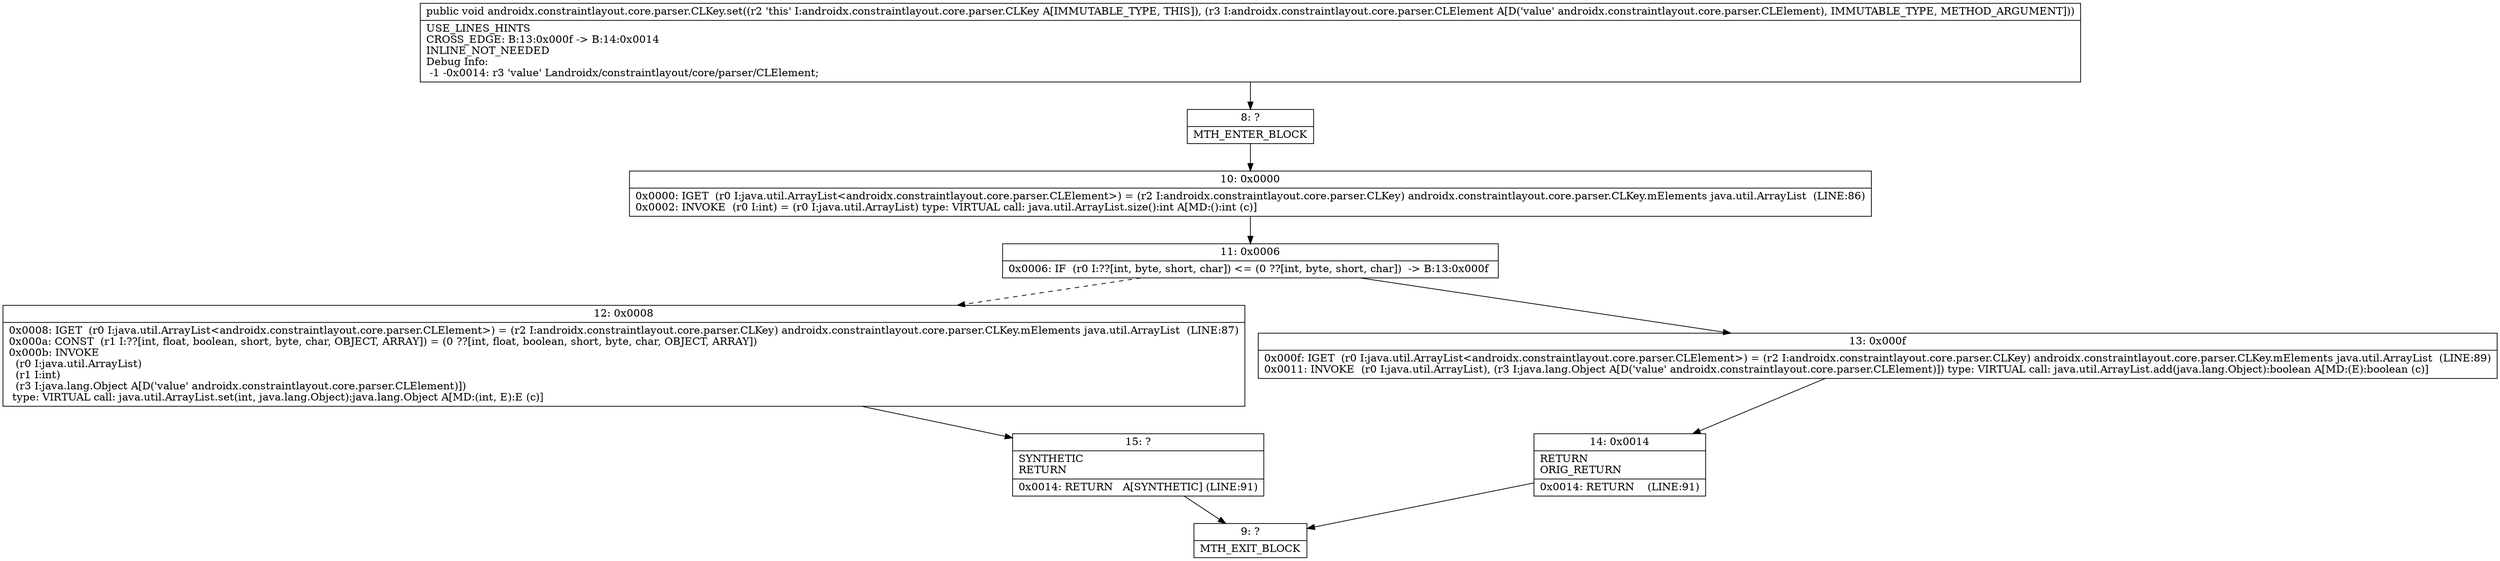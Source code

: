 digraph "CFG forandroidx.constraintlayout.core.parser.CLKey.set(Landroidx\/constraintlayout\/core\/parser\/CLElement;)V" {
Node_8 [shape=record,label="{8\:\ ?|MTH_ENTER_BLOCK\l}"];
Node_10 [shape=record,label="{10\:\ 0x0000|0x0000: IGET  (r0 I:java.util.ArrayList\<androidx.constraintlayout.core.parser.CLElement\>) = (r2 I:androidx.constraintlayout.core.parser.CLKey) androidx.constraintlayout.core.parser.CLKey.mElements java.util.ArrayList  (LINE:86)\l0x0002: INVOKE  (r0 I:int) = (r0 I:java.util.ArrayList) type: VIRTUAL call: java.util.ArrayList.size():int A[MD:():int (c)]\l}"];
Node_11 [shape=record,label="{11\:\ 0x0006|0x0006: IF  (r0 I:??[int, byte, short, char]) \<= (0 ??[int, byte, short, char])  \-\> B:13:0x000f \l}"];
Node_12 [shape=record,label="{12\:\ 0x0008|0x0008: IGET  (r0 I:java.util.ArrayList\<androidx.constraintlayout.core.parser.CLElement\>) = (r2 I:androidx.constraintlayout.core.parser.CLKey) androidx.constraintlayout.core.parser.CLKey.mElements java.util.ArrayList  (LINE:87)\l0x000a: CONST  (r1 I:??[int, float, boolean, short, byte, char, OBJECT, ARRAY]) = (0 ??[int, float, boolean, short, byte, char, OBJECT, ARRAY]) \l0x000b: INVOKE  \l  (r0 I:java.util.ArrayList)\l  (r1 I:int)\l  (r3 I:java.lang.Object A[D('value' androidx.constraintlayout.core.parser.CLElement)])\l type: VIRTUAL call: java.util.ArrayList.set(int, java.lang.Object):java.lang.Object A[MD:(int, E):E (c)]\l}"];
Node_15 [shape=record,label="{15\:\ ?|SYNTHETIC\lRETURN\l|0x0014: RETURN   A[SYNTHETIC] (LINE:91)\l}"];
Node_9 [shape=record,label="{9\:\ ?|MTH_EXIT_BLOCK\l}"];
Node_13 [shape=record,label="{13\:\ 0x000f|0x000f: IGET  (r0 I:java.util.ArrayList\<androidx.constraintlayout.core.parser.CLElement\>) = (r2 I:androidx.constraintlayout.core.parser.CLKey) androidx.constraintlayout.core.parser.CLKey.mElements java.util.ArrayList  (LINE:89)\l0x0011: INVOKE  (r0 I:java.util.ArrayList), (r3 I:java.lang.Object A[D('value' androidx.constraintlayout.core.parser.CLElement)]) type: VIRTUAL call: java.util.ArrayList.add(java.lang.Object):boolean A[MD:(E):boolean (c)]\l}"];
Node_14 [shape=record,label="{14\:\ 0x0014|RETURN\lORIG_RETURN\l|0x0014: RETURN    (LINE:91)\l}"];
MethodNode[shape=record,label="{public void androidx.constraintlayout.core.parser.CLKey.set((r2 'this' I:androidx.constraintlayout.core.parser.CLKey A[IMMUTABLE_TYPE, THIS]), (r3 I:androidx.constraintlayout.core.parser.CLElement A[D('value' androidx.constraintlayout.core.parser.CLElement), IMMUTABLE_TYPE, METHOD_ARGUMENT]))  | USE_LINES_HINTS\lCROSS_EDGE: B:13:0x000f \-\> B:14:0x0014\lINLINE_NOT_NEEDED\lDebug Info:\l  \-1 \-0x0014: r3 'value' Landroidx\/constraintlayout\/core\/parser\/CLElement;\l}"];
MethodNode -> Node_8;Node_8 -> Node_10;
Node_10 -> Node_11;
Node_11 -> Node_12[style=dashed];
Node_11 -> Node_13;
Node_12 -> Node_15;
Node_15 -> Node_9;
Node_13 -> Node_14;
Node_14 -> Node_9;
}

